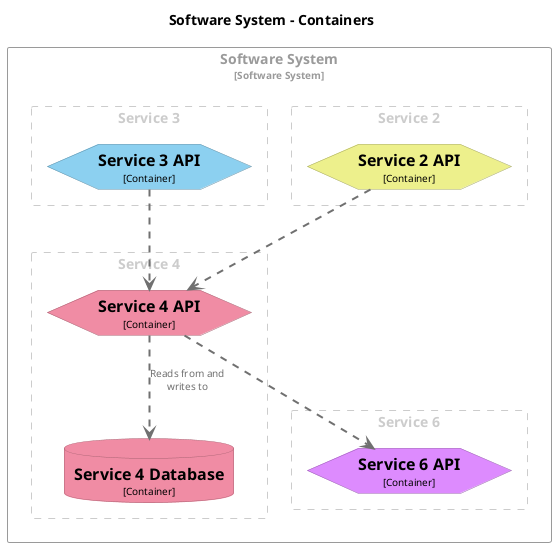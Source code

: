 @startuml
set separator none
title Software System - Containers

top to bottom direction

skinparam {
  arrowFontSize 10
  defaultTextAlignment center
  wrapWidth 200
  maxMessageSize 100
}

hide stereotype

skinparam hexagon<<SoftwareSystem.Service2API>> {
  BackgroundColor #edf08c
  FontColor #000000
  BorderColor #a5a862
  shadowing false
}
skinparam hexagon<<SoftwareSystem.Service3API>> {
  BackgroundColor #8cd0f0
  FontColor #000000
  BorderColor #6291a8
  shadowing false
}
skinparam hexagon<<SoftwareSystem.Service4API>> {
  BackgroundColor #f08ca4
  FontColor #000000
  BorderColor #a86272
  shadowing false
}
skinparam database<<SoftwareSystem.Service4Database>> {
  BackgroundColor #f08ca4
  FontColor #000000
  BorderColor #a86272
  shadowing false
}
skinparam hexagon<<SoftwareSystem.Service6API>> {
  BackgroundColor #dd8bfe
  FontColor #000000
  BorderColor #9a61b1
  shadowing false
}
skinparam rectangle<<SoftwareSystem>> {
  BorderColor #9a9a9a
  FontColor #9a9a9a
  shadowing false
}

rectangle "Software System\n<size:10>[Software System]</size>" <<SoftwareSystem>> {
  rectangle "Service 2" <<group1>> as group1 {
    skinparam RectangleBorderColor<<group1>> #cccccc
    skinparam RectangleFontColor<<group1>> #cccccc
    skinparam RectangleBorderStyle<<group1>> dashed

    hexagon "==Service 2 API\n<size:10>[Container]</size>" <<SoftwareSystem.Service2API>> as SoftwareSystem.Service2API
  }

  rectangle "Service 3" <<group2>> as group2 {
    skinparam RectangleBorderColor<<group2>> #cccccc
    skinparam RectangleFontColor<<group2>> #cccccc
    skinparam RectangleBorderStyle<<group2>> dashed

    hexagon "==Service 3 API\n<size:10>[Container]</size>" <<SoftwareSystem.Service3API>> as SoftwareSystem.Service3API
  }

  rectangle "Service 4" <<group3>> as group3 {
    skinparam RectangleBorderColor<<group3>> #cccccc
    skinparam RectangleFontColor<<group3>> #cccccc
    skinparam RectangleBorderStyle<<group3>> dashed

    hexagon "==Service 4 API\n<size:10>[Container]</size>" <<SoftwareSystem.Service4API>> as SoftwareSystem.Service4API
    database "==Service 4 Database\n<size:10>[Container]</size>" <<SoftwareSystem.Service4Database>> as SoftwareSystem.Service4Database
  }

  rectangle "Service 6" <<group4>> as group4 {
    skinparam RectangleBorderColor<<group4>> #cccccc
    skinparam RectangleFontColor<<group4>> #cccccc
    skinparam RectangleBorderStyle<<group4>> dashed

    hexagon "==Service 6 API\n<size:10>[Container]</size>" <<SoftwareSystem.Service6API>> as SoftwareSystem.Service6API
  }

}

SoftwareSystem.Service4API .[#707070,thickness=2].> SoftwareSystem.Service4Database : "<color:#707070>Reads from and writes to"
SoftwareSystem.Service2API .[#707070,thickness=2].> SoftwareSystem.Service4API : "<color:#707070>"
SoftwareSystem.Service3API .[#707070,thickness=2].> SoftwareSystem.Service4API : "<color:#707070>"
SoftwareSystem.Service4API .[#707070,thickness=2].> SoftwareSystem.Service6API : "<color:#707070>"
@enduml